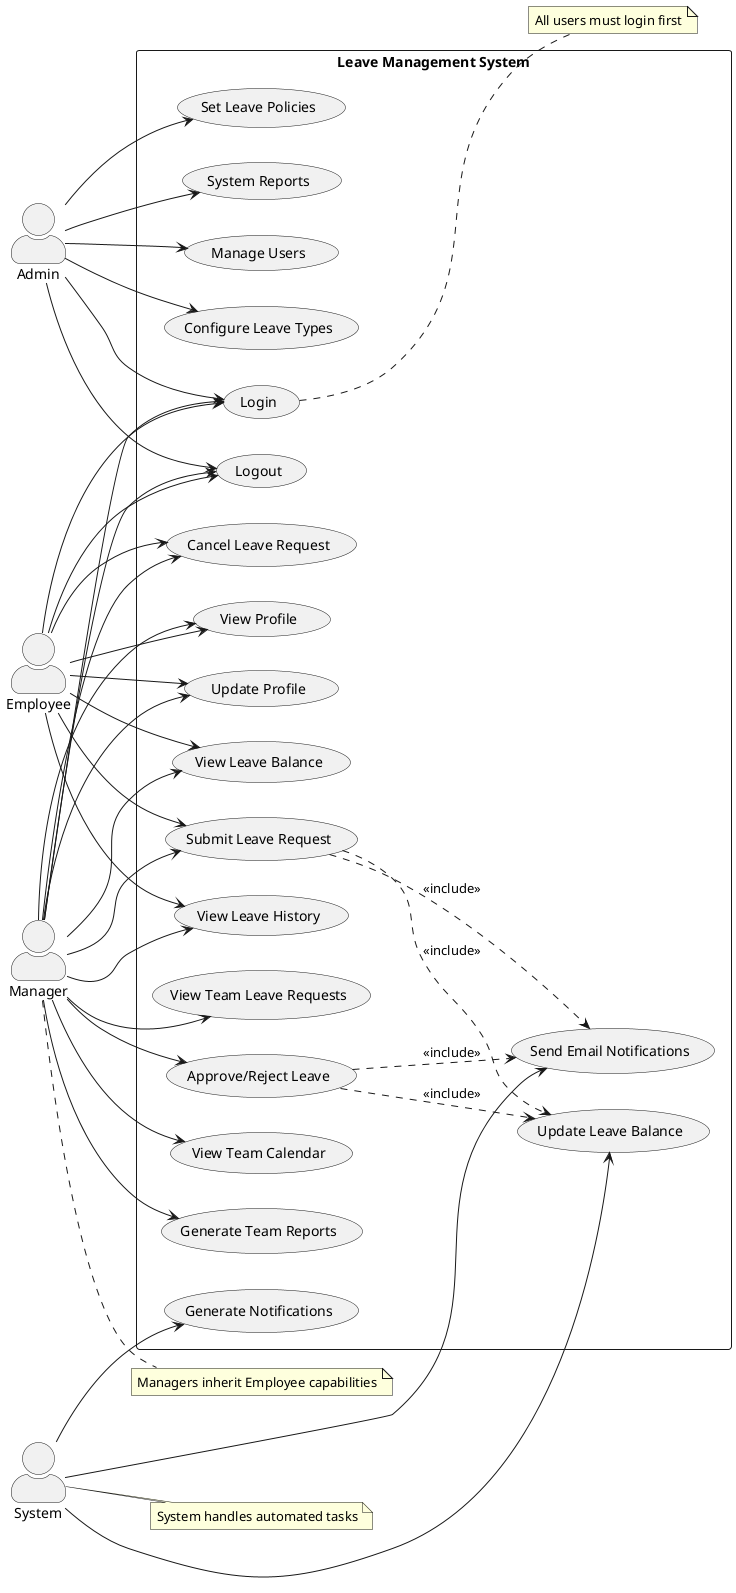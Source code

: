 @startuml Leave Management System Use Cases

left to right direction
skinparam actorStyle awesome

' Actor definitions
:Employee: as employee
:Manager: as manager
:Admin: as admin
:System: as system

' Use case definitions
rectangle "Leave Management System" {
  ' Authentication use cases
  usecase "Login" as UC1
  usecase "Logout" as UC2
  usecase "View Profile" as UC3
  usecase "Update Profile" as UC4

  ' Employee use cases
  usecase "Submit Leave Request" as UC5
  usecase "View Leave History" as UC6
  usecase "Cancel Leave Request" as UC7
  usecase "View Leave Balance" as UC8

  ' Manager use cases
  usecase "View Team Leave Requests" as UC9
  usecase "Approve/Reject Leave" as UC10
  usecase "View Team Calendar" as UC11
  usecase "Generate Team Reports" as UC12

  ' Admin use cases
  usecase "Manage Users" as UC13
  usecase "Configure Leave Types" as UC14
  usecase "Set Leave Policies" as UC15
  usecase "System Reports" as UC16

  ' System use cases
  usecase "Send Email Notifications" as UC17
  usecase "Update Leave Balance" as UC18
  usecase "Generate Notifications" as UC19
}

' Relationships
' Employee relationships
employee --> UC1
employee --> UC2
employee --> UC3
employee --> UC4
employee --> UC5
employee --> UC6
employee --> UC7
employee --> UC8

' Manager relationships
manager --> UC1
manager --> UC2
manager --> UC3
manager --> UC4
manager --> UC5
manager --> UC6
manager --> UC7
manager --> UC8
manager --> UC9
manager --> UC10
manager --> UC11
manager --> UC12

' Admin relationships
admin --> UC1
admin --> UC2
admin --> UC13
admin --> UC14
admin --> UC15
admin --> UC16

' System relationships
system --> UC17
system --> UC18
system --> UC19

' Include relationships
UC5 ..> UC17 : <<include>>
UC10 ..> UC17 : <<include>>
UC5 ..> UC18 : <<include>>
UC10 ..> UC18 : <<include>>

' Notes
note "All users must login first" as N1
UC1 .. N1

note "Managers inherit Employee capabilities" as N2
manager .. N2

note "System handles automated tasks" as N3
system .. N3

@enduml 